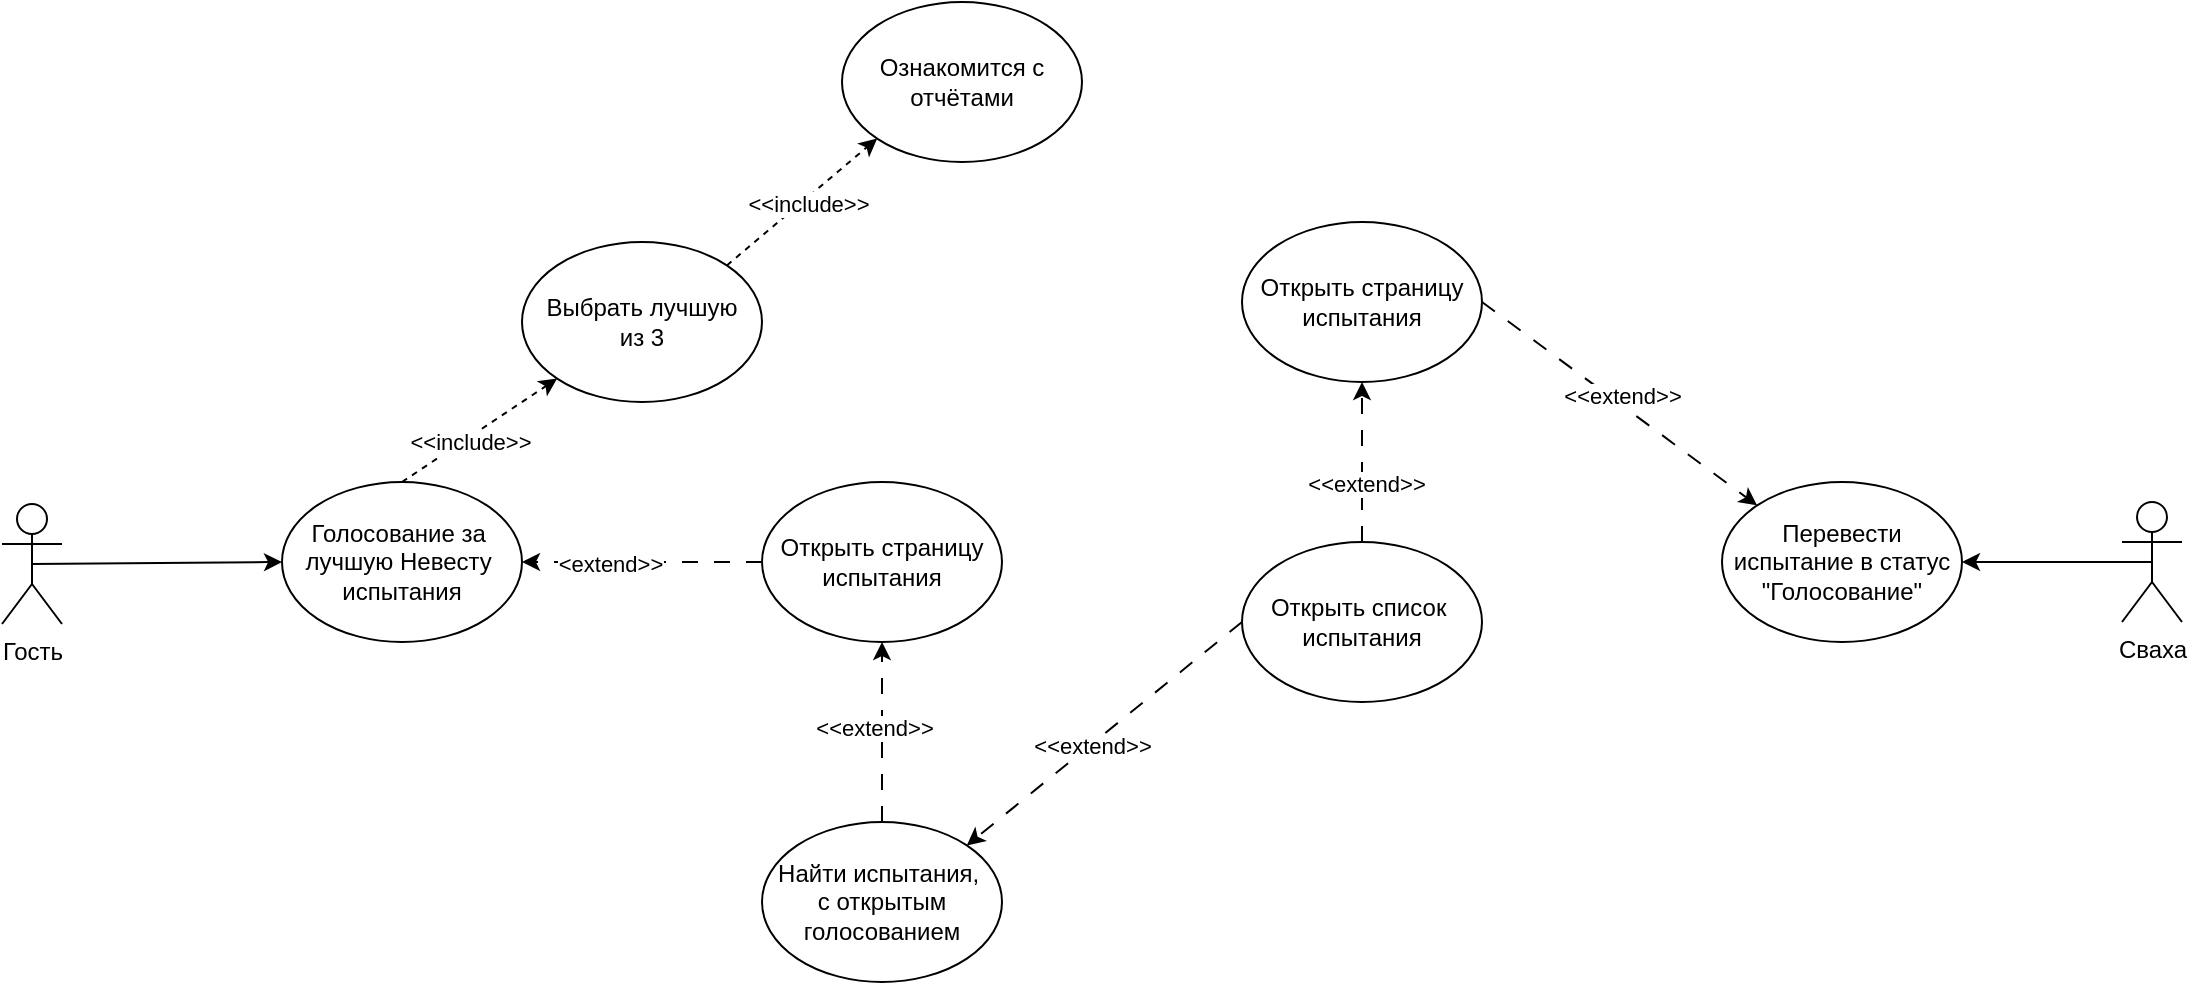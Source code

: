 <mxfile>
    <diagram id="BiA8XYbeIxgAEUg9HHEx" name="Страница 1">
        <mxGraphModel dx="1007" dy="604" grid="1" gridSize="10" guides="1" tooltips="1" connect="1" arrows="1" fold="1" page="1" pageScale="1" pageWidth="1169" pageHeight="827" math="0" shadow="0">
            <root>
                <mxCell id="0"/>
                <mxCell id="1" parent="0"/>
                <mxCell id="6" style="edgeStyle=none;html=1;exitX=0.5;exitY=0.5;exitDx=0;exitDy=0;exitPerimeter=0;entryX=0;entryY=0.5;entryDx=0;entryDy=0;" edge="1" parent="1" source="2" target="5">
                    <mxGeometry relative="1" as="geometry"/>
                </mxCell>
                <mxCell id="2" value="Гость" style="shape=umlActor;verticalLabelPosition=bottom;verticalAlign=top;html=1;outlineConnect=0;" vertex="1" parent="1">
                    <mxGeometry x="60" y="251" width="30" height="60" as="geometry"/>
                </mxCell>
                <mxCell id="18" style="edgeStyle=none;html=1;exitX=0.5;exitY=0;exitDx=0;exitDy=0;entryX=0;entryY=1;entryDx=0;entryDy=0;dashed=1;" edge="1" parent="1" source="5" target="7">
                    <mxGeometry relative="1" as="geometry"/>
                </mxCell>
                <mxCell id="20" value="&amp;lt;&amp;lt;include&amp;gt;&amp;gt;" style="edgeLabel;html=1;align=center;verticalAlign=middle;resizable=0;points=[];" vertex="1" connectable="0" parent="18">
                    <mxGeometry x="-0.164" y="-2" relative="1" as="geometry">
                        <mxPoint as="offset"/>
                    </mxGeometry>
                </mxCell>
                <mxCell id="5" value="Голосование за&amp;nbsp;&lt;br&gt;лучшую Невесту&amp;nbsp;&lt;br&gt;испытания" style="ellipse;whiteSpace=wrap;html=1;" vertex="1" parent="1">
                    <mxGeometry x="200" y="240" width="120" height="80" as="geometry"/>
                </mxCell>
                <mxCell id="19" style="edgeStyle=none;html=1;exitX=1;exitY=0;exitDx=0;exitDy=0;entryX=0;entryY=1;entryDx=0;entryDy=0;dashed=1;" edge="1" parent="1" source="7" target="17">
                    <mxGeometry relative="1" as="geometry"/>
                </mxCell>
                <mxCell id="21" value="&amp;lt;&amp;lt;include&amp;gt;&amp;gt;" style="edgeLabel;html=1;align=center;verticalAlign=middle;resizable=0;points=[];" vertex="1" connectable="0" parent="19">
                    <mxGeometry x="0.029" y="-2" relative="1" as="geometry">
                        <mxPoint as="offset"/>
                    </mxGeometry>
                </mxCell>
                <mxCell id="7" value="Выбрать лучшую &lt;br&gt;из 3" style="ellipse;whiteSpace=wrap;html=1;" vertex="1" parent="1">
                    <mxGeometry x="320" y="120" width="120" height="80" as="geometry"/>
                </mxCell>
                <mxCell id="43" style="edgeStyle=none;html=1;exitX=0.5;exitY=0;exitDx=0;exitDy=0;entryX=0.5;entryY=1;entryDx=0;entryDy=0;dashed=1;dashPattern=8 8;" edge="1" parent="1" source="9" target="16">
                    <mxGeometry relative="1" as="geometry"/>
                </mxCell>
                <mxCell id="44" value="&amp;lt;&amp;lt;extend&amp;gt;&amp;gt;" style="edgeLabel;html=1;align=center;verticalAlign=middle;resizable=0;points=[];" vertex="1" connectable="0" parent="43">
                    <mxGeometry x="0.04" y="4" relative="1" as="geometry">
                        <mxPoint as="offset"/>
                    </mxGeometry>
                </mxCell>
                <mxCell id="9" value="Найти испытания,&amp;nbsp;&lt;br&gt;с открытым голосованием" style="ellipse;whiteSpace=wrap;html=1;" vertex="1" parent="1">
                    <mxGeometry x="440" y="410" width="120" height="80" as="geometry"/>
                </mxCell>
                <mxCell id="46" style="edgeStyle=none;html=1;exitX=0;exitY=0.5;exitDx=0;exitDy=0;entryX=1;entryY=0;entryDx=0;entryDy=0;dashed=1;dashPattern=8 8;" edge="1" parent="1" source="10" target="9">
                    <mxGeometry relative="1" as="geometry"/>
                </mxCell>
                <mxCell id="47" value="&amp;lt;&amp;lt;extend&amp;gt;&amp;gt;" style="edgeLabel;html=1;align=center;verticalAlign=middle;resizable=0;points=[];" vertex="1" connectable="0" parent="46">
                    <mxGeometry x="0.099" y="1" relative="1" as="geometry">
                        <mxPoint as="offset"/>
                    </mxGeometry>
                </mxCell>
                <mxCell id="50" style="edgeStyle=none;html=1;exitX=0.5;exitY=0;exitDx=0;exitDy=0;entryX=0.5;entryY=1;entryDx=0;entryDy=0;dashed=1;dashPattern=8 8;" edge="1" parent="1" source="10" target="40">
                    <mxGeometry relative="1" as="geometry">
                        <mxPoint x="739.667" y="210" as="targetPoint"/>
                    </mxGeometry>
                </mxCell>
                <mxCell id="51" value="&amp;lt;&amp;lt;extend&amp;gt;&amp;gt;" style="edgeLabel;html=1;align=center;verticalAlign=middle;resizable=0;points=[];" vertex="1" connectable="0" parent="50">
                    <mxGeometry x="-0.275" y="-2" relative="1" as="geometry">
                        <mxPoint as="offset"/>
                    </mxGeometry>
                </mxCell>
                <mxCell id="10" value="Открыть список&amp;nbsp;&lt;br&gt;испытания" style="ellipse;whiteSpace=wrap;html=1;" vertex="1" parent="1">
                    <mxGeometry x="680" y="270" width="120" height="80" as="geometry"/>
                </mxCell>
                <mxCell id="27" style="edgeStyle=none;html=1;exitX=0.5;exitY=0.5;exitDx=0;exitDy=0;exitPerimeter=0;entryX=1;entryY=0.5;entryDx=0;entryDy=0;" edge="1" parent="1" source="11" target="14">
                    <mxGeometry relative="1" as="geometry"/>
                </mxCell>
                <mxCell id="11" value="Сваха" style="shape=umlActor;verticalLabelPosition=bottom;verticalAlign=top;html=1;outlineConnect=0;" vertex="1" parent="1">
                    <mxGeometry x="1120" y="250" width="30" height="60" as="geometry"/>
                </mxCell>
                <mxCell id="14" value="Перевести испытание в статус &quot;Голосование&quot;" style="ellipse;whiteSpace=wrap;html=1;" vertex="1" parent="1">
                    <mxGeometry x="920" y="240" width="120" height="80" as="geometry"/>
                </mxCell>
                <mxCell id="41" style="edgeStyle=none;html=1;exitX=0;exitY=0.5;exitDx=0;exitDy=0;entryX=1;entryY=0.5;entryDx=0;entryDy=0;dashed=1;dashPattern=8 8;" edge="1" parent="1" source="16" target="5">
                    <mxGeometry relative="1" as="geometry"/>
                </mxCell>
                <mxCell id="42" value="&amp;lt;extend&amp;gt;&amp;gt;" style="edgeLabel;html=1;align=center;verticalAlign=middle;resizable=0;points=[];" vertex="1" connectable="0" parent="41">
                    <mxGeometry x="0.273" y="1" relative="1" as="geometry">
                        <mxPoint as="offset"/>
                    </mxGeometry>
                </mxCell>
                <mxCell id="16" value="Открыть страницу&lt;br&gt;испытания" style="ellipse;whiteSpace=wrap;html=1;" vertex="1" parent="1">
                    <mxGeometry x="440" y="240" width="120" height="80" as="geometry"/>
                </mxCell>
                <mxCell id="17" value="Ознакомится с отчётами" style="ellipse;whiteSpace=wrap;html=1;" vertex="1" parent="1">
                    <mxGeometry x="480" width="120" height="80" as="geometry"/>
                </mxCell>
                <mxCell id="48" style="edgeStyle=none;html=1;exitX=1;exitY=0.5;exitDx=0;exitDy=0;entryX=0;entryY=0;entryDx=0;entryDy=0;dashed=1;dashPattern=8 8;" edge="1" parent="1" source="40" target="14">
                    <mxGeometry relative="1" as="geometry"/>
                </mxCell>
                <mxCell id="49" value="&amp;lt;&amp;lt;extend&amp;gt;&amp;gt;" style="edgeLabel;html=1;align=center;verticalAlign=middle;resizable=0;points=[];" vertex="1" connectable="0" parent="48">
                    <mxGeometry x="-0.022" y="4" relative="1" as="geometry">
                        <mxPoint as="offset"/>
                    </mxGeometry>
                </mxCell>
                <mxCell id="40" value="Открыть страницу&lt;br&gt;испытания" style="ellipse;whiteSpace=wrap;html=1;" vertex="1" parent="1">
                    <mxGeometry x="680" y="110" width="120" height="80" as="geometry"/>
                </mxCell>
            </root>
        </mxGraphModel>
    </diagram>
</mxfile>